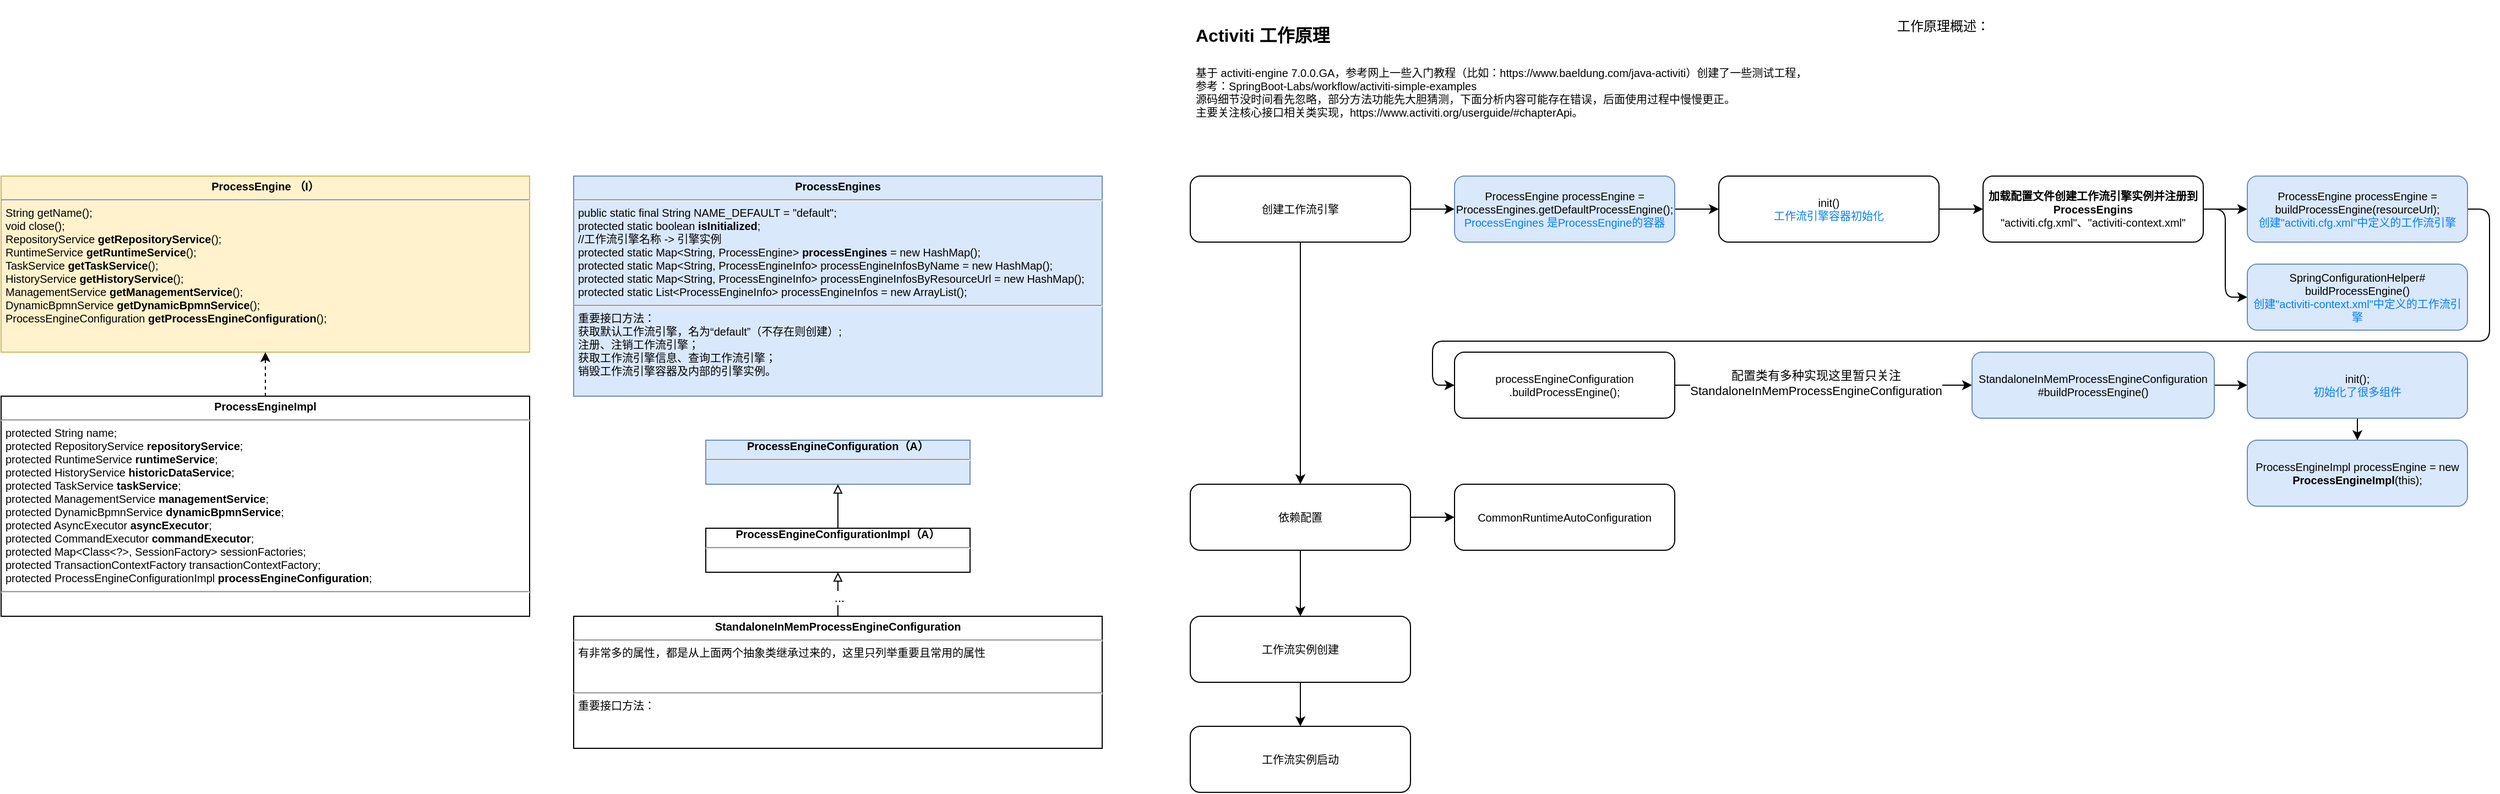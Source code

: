 <mxfile version="21.7.5" type="device" pages="2">
  <diagram name="第 1 页" id="4JMoBGyp9v3T4AjweXGR">
    <mxGraphModel dx="2563" dy="692" grid="1" gridSize="10" guides="1" tooltips="1" connect="1" arrows="1" fold="1" page="1" pageScale="1" pageWidth="827" pageHeight="1169" math="0" shadow="0">
      <root>
        <mxCell id="0" />
        <mxCell id="1" parent="0" />
        <mxCell id="nBw4Y6OI8DKpcdZ5Eplv-1" value="&lt;h1&gt;&lt;span style=&quot;font-size: 16px;&quot;&gt;Activiti 工作原理&lt;/span&gt;&lt;/h1&gt;&lt;p style=&quot;font-size: 10px;&quot;&gt;&lt;font style=&quot;font-size: 10px;&quot;&gt;基于 activiti-engine 7.0.0.GA，参考网上一些入门教程（比如：https://www.baeldung.com/java-activiti）创建了一些测试工程，&lt;br&gt;参考：SpringBoot-Labs/workflow/activiti-simple-examples&lt;br&gt;&lt;span style=&quot;background-color: initial;&quot;&gt;源码细节没时间看先忽略，部分方法功能先大胆猜测，下面分析内容可能存在错误，后面使用过程中慢慢更正。&lt;br&gt;&lt;/span&gt;&lt;/font&gt;主要关注核心接口相关类实现，https://www.activiti.org/userguide/#chapterApi&lt;span style=&quot;background-color: initial;&quot;&gt;。&lt;/span&gt;&lt;/p&gt;" style="text;html=1;strokeColor=none;fillColor=none;spacing=5;spacingTop=-20;whiteSpace=wrap;overflow=hidden;rounded=0;verticalAlign=top;" vertex="1" parent="1">
          <mxGeometry x="40" y="10" width="600" height="110" as="geometry" />
        </mxCell>
        <mxCell id="nBw4Y6OI8DKpcdZ5Eplv-4" value="" style="edgeStyle=orthogonalEdgeStyle;rounded=1;orthogonalLoop=1;jettySize=auto;html=1;fontSize=10;" edge="1" parent="1" source="nBw4Y6OI8DKpcdZ5Eplv-2" target="nBw4Y6OI8DKpcdZ5Eplv-3">
          <mxGeometry relative="1" as="geometry" />
        </mxCell>
        <mxCell id="nBw4Y6OI8DKpcdZ5Eplv-30" style="edgeStyle=orthogonalEdgeStyle;rounded=1;orthogonalLoop=1;jettySize=auto;html=1;exitX=0.5;exitY=1;exitDx=0;exitDy=0;fontSize=10;" edge="1" parent="1" source="nBw4Y6OI8DKpcdZ5Eplv-38" target="nBw4Y6OI8DKpcdZ5Eplv-29">
          <mxGeometry relative="1" as="geometry" />
        </mxCell>
        <mxCell id="nBw4Y6OI8DKpcdZ5Eplv-2" value="创建工作流引擎" style="rounded=1;whiteSpace=wrap;html=1;fontSize=10;" vertex="1" parent="1">
          <mxGeometry x="40" y="160" width="200" height="60" as="geometry" />
        </mxCell>
        <mxCell id="Y24drFMDoc7ggRzdU2q5-2" value="" style="edgeStyle=orthogonalEdgeStyle;rounded=1;orthogonalLoop=1;jettySize=auto;html=1;" edge="1" parent="1" source="nBw4Y6OI8DKpcdZ5Eplv-3" target="Y24drFMDoc7ggRzdU2q5-1">
          <mxGeometry relative="1" as="geometry" />
        </mxCell>
        <mxCell id="nBw4Y6OI8DKpcdZ5Eplv-3" value="ProcessEngine processEngine = ProcessEngines.getDefaultProcessEngine();&lt;br&gt;&lt;font color=&quot;#007fff&quot;&gt;ProcessEngines 是ProcessEngine的容器&lt;/font&gt;" style="rounded=1;whiteSpace=wrap;html=1;fontSize=10;fillColor=#dae8fc;strokeColor=#6c8ebf;" vertex="1" parent="1">
          <mxGeometry x="280" y="160" width="200" height="60" as="geometry" />
        </mxCell>
        <mxCell id="nBw4Y6OI8DKpcdZ5Eplv-14" value="工作原理概述：&lt;br&gt;" style="text;html=1;strokeColor=none;fillColor=none;align=left;verticalAlign=top;whiteSpace=wrap;rounded=0;" vertex="1" parent="1">
          <mxGeometry x="680" y="10" width="320" height="130" as="geometry" />
        </mxCell>
        <mxCell id="nBw4Y6OI8DKpcdZ5Eplv-15" value="&lt;p style=&quot;margin: 4px 0px 0px; text-align: center;&quot;&gt;&lt;b&gt;ProcessEngines&lt;/b&gt;&lt;br style=&quot;font-size: 10px;&quot;&gt;&lt;/p&gt;&lt;hr style=&quot;font-size: 10px;&quot;&gt;&lt;p style=&quot;margin: 0px 0px 0px 4px;&quot;&gt;public static final String NAME_DEFAULT = &quot;default&quot;;&lt;/p&gt;&lt;p style=&quot;margin: 0px 0px 0px 4px;&quot;&gt;protected static boolean &lt;b&gt;isInitialized&lt;/b&gt;;&lt;/p&gt;&lt;p style=&quot;margin: 0px 0px 0px 4px;&quot;&gt;//工作流引擎名称 -&amp;gt; 引擎实例&lt;/p&gt;&lt;p style=&quot;margin: 0px 0px 0px 4px;&quot;&gt;protected static Map&amp;lt;String, ProcessEngine&amp;gt; &lt;b&gt;processEngines&lt;/b&gt; = new HashMap();&lt;/p&gt;&lt;p style=&quot;margin: 0px 0px 0px 4px;&quot;&gt;protected static Map&amp;lt;String, ProcessEngineInfo&amp;gt; processEngineInfosByName = new HashMap();&lt;/p&gt;&lt;p style=&quot;margin: 0px 0px 0px 4px;&quot;&gt;protected static Map&amp;lt;String, ProcessEngineInfo&amp;gt; processEngineInfosByResourceUrl = new HashMap();&lt;/p&gt;&lt;p style=&quot;margin: 0px 0px 0px 4px;&quot;&gt;protected static List&amp;lt;ProcessEngineInfo&amp;gt; processEngineInfos = new ArrayList();&lt;/p&gt;&lt;hr style=&quot;font-size: 10px;&quot;&gt;&lt;p style=&quot;margin: 0px 0px 0px 4px; font-size: 10px;&quot;&gt;重要接口方法：&lt;/p&gt;&lt;p style=&quot;margin: 0px 0px 0px 4px; font-size: 10px;&quot;&gt;获取默认工作流引擎，名为“default”（不存在则创建）;&lt;/p&gt;&lt;p style=&quot;margin: 0px 0px 0px 4px; font-size: 10px;&quot;&gt;注册、注销工作流引擎；&lt;/p&gt;&lt;p style=&quot;margin: 0px 0px 0px 4px; font-size: 10px;&quot;&gt;获取工作流引擎信息、查询工作流引擎；&lt;/p&gt;&lt;p style=&quot;margin: 0px 0px 0px 4px; font-size: 10px;&quot;&gt;销毁工作流引擎容器及内部的引擎实例。&lt;/p&gt;" style="verticalAlign=top;align=left;overflow=fill;fontSize=10;fontFamily=Helvetica;html=1;whiteSpace=wrap;fillColor=#dae8fc;strokeColor=#6c8ebf;" vertex="1" parent="1">
          <mxGeometry x="-520" y="160" width="480" height="200" as="geometry" />
        </mxCell>
        <mxCell id="nBw4Y6OI8DKpcdZ5Eplv-32" value="" style="edgeStyle=orthogonalEdgeStyle;rounded=1;orthogonalLoop=1;jettySize=auto;html=1;fontSize=10;" edge="1" parent="1" source="nBw4Y6OI8DKpcdZ5Eplv-29" target="nBw4Y6OI8DKpcdZ5Eplv-31">
          <mxGeometry relative="1" as="geometry" />
        </mxCell>
        <mxCell id="nBw4Y6OI8DKpcdZ5Eplv-29" value="工作流实例创建" style="rounded=1;whiteSpace=wrap;html=1;fontSize=10;" vertex="1" parent="1">
          <mxGeometry x="40" y="560" width="200" height="60" as="geometry" />
        </mxCell>
        <mxCell id="nBw4Y6OI8DKpcdZ5Eplv-31" value="工作流实例启动" style="rounded=1;whiteSpace=wrap;html=1;fontSize=10;" vertex="1" parent="1">
          <mxGeometry x="40" y="660" width="200" height="60" as="geometry" />
        </mxCell>
        <mxCell id="nBw4Y6OI8DKpcdZ5Eplv-39" value="" style="edgeStyle=orthogonalEdgeStyle;rounded=1;orthogonalLoop=1;jettySize=auto;html=1;exitX=0.5;exitY=1;exitDx=0;exitDy=0;fontSize=10;" edge="1" parent="1" source="nBw4Y6OI8DKpcdZ5Eplv-2" target="nBw4Y6OI8DKpcdZ5Eplv-38">
          <mxGeometry relative="1" as="geometry">
            <mxPoint x="140" y="220" as="sourcePoint" />
            <mxPoint x="140" y="560" as="targetPoint" />
          </mxGeometry>
        </mxCell>
        <mxCell id="nBw4Y6OI8DKpcdZ5Eplv-41" value="" style="edgeStyle=orthogonalEdgeStyle;rounded=1;orthogonalLoop=1;jettySize=auto;html=1;fontSize=10;" edge="1" parent="1" source="nBw4Y6OI8DKpcdZ5Eplv-38" target="nBw4Y6OI8DKpcdZ5Eplv-40">
          <mxGeometry relative="1" as="geometry" />
        </mxCell>
        <mxCell id="nBw4Y6OI8DKpcdZ5Eplv-38" value="依赖配置" style="rounded=1;whiteSpace=wrap;html=1;fontSize=10;" vertex="1" parent="1">
          <mxGeometry x="40" y="440" width="200" height="60" as="geometry" />
        </mxCell>
        <mxCell id="nBw4Y6OI8DKpcdZ5Eplv-40" value="CommonRuntimeAutoConfiguration" style="rounded=1;whiteSpace=wrap;html=1;fontSize=10;" vertex="1" parent="1">
          <mxGeometry x="280" y="440" width="200" height="60" as="geometry" />
        </mxCell>
        <mxCell id="JoRYXo11--v7-uUJcfo4-2" value="" style="edgeStyle=orthogonalEdgeStyle;rounded=1;orthogonalLoop=1;jettySize=auto;html=1;" edge="1" parent="1" source="Y24drFMDoc7ggRzdU2q5-1" target="JoRYXo11--v7-uUJcfo4-1">
          <mxGeometry relative="1" as="geometry" />
        </mxCell>
        <mxCell id="Y24drFMDoc7ggRzdU2q5-1" value="init()&lt;br&gt;&lt;font color=&quot;#007fff&quot;&gt;工作流引擎容器初始化&lt;/font&gt;" style="rounded=1;whiteSpace=wrap;html=1;fontSize=10;" vertex="1" parent="1">
          <mxGeometry x="520" y="160" width="200" height="60" as="geometry" />
        </mxCell>
        <mxCell id="JoRYXo11--v7-uUJcfo4-4" value="" style="edgeStyle=orthogonalEdgeStyle;rounded=1;orthogonalLoop=1;jettySize=auto;html=1;" edge="1" parent="1" source="JoRYXo11--v7-uUJcfo4-1" target="JoRYXo11--v7-uUJcfo4-3">
          <mxGeometry relative="1" as="geometry" />
        </mxCell>
        <mxCell id="JoRYXo11--v7-uUJcfo4-7" style="edgeStyle=orthogonalEdgeStyle;rounded=1;orthogonalLoop=1;jettySize=auto;html=1;exitX=1;exitY=0.5;exitDx=0;exitDy=0;entryX=0;entryY=0.5;entryDx=0;entryDy=0;" edge="1" parent="1" source="JoRYXo11--v7-uUJcfo4-1" target="JoRYXo11--v7-uUJcfo4-5">
          <mxGeometry relative="1" as="geometry" />
        </mxCell>
        <mxCell id="JoRYXo11--v7-uUJcfo4-1" value="&lt;b&gt;加载配置文件创建工作流引擎实例并注册到ProcessEngins&lt;br&gt;&lt;/b&gt;&quot;activiti.cfg.xml&quot;、&quot;activiti-context.xml&quot;" style="rounded=1;whiteSpace=wrap;html=1;fontSize=10;" vertex="1" parent="1">
          <mxGeometry x="760" y="160" width="200" height="60" as="geometry" />
        </mxCell>
        <mxCell id="JoRYXo11--v7-uUJcfo4-10" style="edgeStyle=orthogonalEdgeStyle;rounded=1;orthogonalLoop=1;jettySize=auto;html=1;exitX=1;exitY=0.5;exitDx=0;exitDy=0;entryX=0;entryY=0.5;entryDx=0;entryDy=0;" edge="1" parent="1" source="JoRYXo11--v7-uUJcfo4-3" target="JoRYXo11--v7-uUJcfo4-9">
          <mxGeometry relative="1" as="geometry">
            <Array as="points">
              <mxPoint x="1220" y="190" />
              <mxPoint x="1220" y="310" />
              <mxPoint x="260" y="310" />
              <mxPoint x="260" y="350" />
            </Array>
          </mxGeometry>
        </mxCell>
        <mxCell id="JoRYXo11--v7-uUJcfo4-3" value="ProcessEngine processEngine = buildProcessEngine(resourceUrl);&lt;br&gt;&lt;font color=&quot;#007fff&quot;&gt;创建&quot;activiti.cfg.xml&quot;中定义的工作流引擎&lt;/font&gt;" style="rounded=1;whiteSpace=wrap;html=1;fontSize=10;fillColor=#dae8fc;strokeColor=#6c8ebf;" vertex="1" parent="1">
          <mxGeometry x="1000" y="160" width="200" height="60" as="geometry" />
        </mxCell>
        <mxCell id="JoRYXo11--v7-uUJcfo4-5" value="SpringConfigurationHelper#&lt;br&gt;buildProcessEngine()&lt;br&gt;&lt;font color=&quot;#007fff&quot;&gt;创建&quot;activiti-context.xml&quot;中定义的工作流引擎&lt;/font&gt;" style="rounded=1;whiteSpace=wrap;html=1;fontSize=10;fillColor=#dae8fc;strokeColor=#6c8ebf;" vertex="1" parent="1">
          <mxGeometry x="1000" y="240" width="200" height="60" as="geometry" />
        </mxCell>
        <mxCell id="JoRYXo11--v7-uUJcfo4-8" value="&lt;p style=&quot;margin: 4px 0px 0px; text-align: center;&quot;&gt;&lt;b&gt;ProcessEngine （I）&lt;/b&gt;&lt;br style=&quot;font-size: 10px;&quot;&gt;&lt;/p&gt;&lt;hr style=&quot;font-size: 10px;&quot;&gt;&lt;p style=&quot;margin: 0px 0px 0px 4px;&quot;&gt;&lt;/p&gt;&lt;p style=&quot;margin: 0px 0px 0px 4px;&quot;&gt;String getName();&lt;/p&gt;&lt;p style=&quot;margin: 0px 0px 0px 4px;&quot;&gt;void close();&lt;/p&gt;&lt;p style=&quot;margin: 0px 0px 0px 4px;&quot;&gt;RepositoryService &lt;b&gt;getRepositoryService&lt;/b&gt;();&lt;/p&gt;&lt;p style=&quot;margin: 0px 0px 0px 4px;&quot;&gt;RuntimeService &lt;b&gt;getRuntimeService&lt;/b&gt;();&lt;/p&gt;&lt;p style=&quot;margin: 0px 0px 0px 4px;&quot;&gt;TaskService &lt;b&gt;getTaskService&lt;/b&gt;();&lt;/p&gt;&lt;p style=&quot;margin: 0px 0px 0px 4px;&quot;&gt;HistoryService &lt;b&gt;getHistoryService&lt;/b&gt;();&lt;/p&gt;&lt;p style=&quot;margin: 0px 0px 0px 4px;&quot;&gt;ManagementService &lt;b&gt;getManagementService&lt;/b&gt;();&lt;/p&gt;&lt;p style=&quot;margin: 0px 0px 0px 4px;&quot;&gt;DynamicBpmnService &lt;b&gt;getDynamicBpmnService&lt;/b&gt;();&lt;/p&gt;&lt;p style=&quot;margin: 0px 0px 0px 4px;&quot;&gt;ProcessEngineConfiguration &lt;b&gt;getProcessEngineConfiguration&lt;/b&gt;();&lt;/p&gt;" style="verticalAlign=top;align=left;overflow=fill;fontSize=10;fontFamily=Helvetica;html=1;whiteSpace=wrap;fillColor=#fff2cc;strokeColor=#d6b656;" vertex="1" parent="1">
          <mxGeometry x="-1040" y="160" width="480" height="160" as="geometry" />
        </mxCell>
        <mxCell id="JoRYXo11--v7-uUJcfo4-17" value="" style="edgeStyle=orthogonalEdgeStyle;rounded=0;orthogonalLoop=1;jettySize=auto;html=1;" edge="1" parent="1" source="JoRYXo11--v7-uUJcfo4-9" target="JoRYXo11--v7-uUJcfo4-16">
          <mxGeometry relative="1" as="geometry" />
        </mxCell>
        <mxCell id="JoRYXo11--v7-uUJcfo4-18" value="配置类有多种实现这里暂只关注&lt;br&gt;StandaloneInMemProcessEngineConfiguration" style="edgeLabel;html=1;align=center;verticalAlign=middle;resizable=0;points=[];" vertex="1" connectable="0" parent="JoRYXo11--v7-uUJcfo4-17">
          <mxGeometry x="-0.053" y="2" relative="1" as="geometry">
            <mxPoint as="offset" />
          </mxGeometry>
        </mxCell>
        <mxCell id="JoRYXo11--v7-uUJcfo4-9" value="processEngineConfiguration&lt;br&gt;.buildProcessEngine();" style="rounded=1;whiteSpace=wrap;html=1;fontSize=10;" vertex="1" parent="1">
          <mxGeometry x="280" y="320" width="200" height="60" as="geometry" />
        </mxCell>
        <mxCell id="JoRYXo11--v7-uUJcfo4-14" value="" style="edgeStyle=orthogonalEdgeStyle;rounded=0;orthogonalLoop=1;jettySize=auto;html=1;" edge="1" parent="1" target="JoRYXo11--v7-uUJcfo4-13">
          <mxGeometry relative="1" as="geometry">
            <mxPoint x="740" y="380" as="sourcePoint" />
          </mxGeometry>
        </mxCell>
        <mxCell id="JoRYXo11--v7-uUJcfo4-15" value="&lt;div style=&quot;text-align: center;&quot;&gt;&lt;b&gt;ProcessEngineConfiguration&lt;/b&gt;&lt;b style=&quot;background-color: initial;&quot;&gt;（A）&lt;/b&gt;&lt;/div&gt;&lt;hr style=&quot;font-size: 10px;&quot;&gt;&lt;p style=&quot;margin: 0px 0px 0px 4px;&quot;&gt;&lt;/p&gt;&lt;p style=&quot;margin: 0px 0px 0px 4px; font-size: 10px;&quot;&gt;&lt;br style=&quot;font-size: 10px;&quot;&gt;&lt;/p&gt;" style="verticalAlign=top;align=left;overflow=fill;fontSize=10;fontFamily=Helvetica;html=1;whiteSpace=wrap;fillColor=#dae8fc;strokeColor=#6c8ebf;" vertex="1" parent="1">
          <mxGeometry x="-400" y="400" width="240" height="40" as="geometry" />
        </mxCell>
        <mxCell id="JoRYXo11--v7-uUJcfo4-25" value="" style="edgeStyle=orthogonalEdgeStyle;rounded=0;orthogonalLoop=1;jettySize=auto;html=1;" edge="1" parent="1" source="JoRYXo11--v7-uUJcfo4-16" target="JoRYXo11--v7-uUJcfo4-24">
          <mxGeometry relative="1" as="geometry" />
        </mxCell>
        <mxCell id="JoRYXo11--v7-uUJcfo4-16" value="StandaloneInMemProcessEngineConfiguration&lt;br&gt;#buildProcessEngine()" style="rounded=1;whiteSpace=wrap;html=1;fontSize=10;fillColor=#dae8fc;strokeColor=#6c8ebf;" vertex="1" parent="1">
          <mxGeometry x="750" y="320" width="220" height="60" as="geometry" />
        </mxCell>
        <mxCell id="JoRYXo11--v7-uUJcfo4-22" style="edgeStyle=orthogonalEdgeStyle;rounded=0;orthogonalLoop=1;jettySize=auto;html=1;exitX=0.5;exitY=0;exitDx=0;exitDy=0;entryX=0.5;entryY=1;entryDx=0;entryDy=0;endArrow=block;endFill=0;" edge="1" parent="1" source="JoRYXo11--v7-uUJcfo4-19" target="JoRYXo11--v7-uUJcfo4-15">
          <mxGeometry relative="1" as="geometry" />
        </mxCell>
        <mxCell id="JoRYXo11--v7-uUJcfo4-19" value="&lt;div style=&quot;text-align: center;&quot;&gt;&lt;b&gt;ProcessEngineConfigurationImpl&lt;/b&gt;&lt;b style=&quot;background-color: initial;&quot;&gt;（A）&lt;/b&gt;&lt;/div&gt;&lt;hr style=&quot;font-size: 10px;&quot;&gt;&lt;p style=&quot;margin: 0px 0px 0px 4px;&quot;&gt;&lt;/p&gt;&lt;p style=&quot;margin: 0px 0px 0px 4px; font-size: 10px;&quot;&gt;&lt;br style=&quot;font-size: 10px;&quot;&gt;&lt;/p&gt;" style="verticalAlign=top;align=left;overflow=fill;fontSize=10;fontFamily=Helvetica;html=1;whiteSpace=wrap;" vertex="1" parent="1">
          <mxGeometry x="-400" y="480" width="240" height="40" as="geometry" />
        </mxCell>
        <mxCell id="JoRYXo11--v7-uUJcfo4-21" style="edgeStyle=orthogonalEdgeStyle;rounded=0;orthogonalLoop=1;jettySize=auto;html=1;exitX=0.5;exitY=0;exitDx=0;exitDy=0;entryX=0.5;entryY=1;entryDx=0;entryDy=0;endArrow=block;endFill=0;" edge="1" parent="1" source="JoRYXo11--v7-uUJcfo4-20" target="JoRYXo11--v7-uUJcfo4-19">
          <mxGeometry relative="1" as="geometry" />
        </mxCell>
        <mxCell id="JoRYXo11--v7-uUJcfo4-23" value="..." style="edgeLabel;html=1;align=center;verticalAlign=middle;resizable=0;points=[];" vertex="1" connectable="0" parent="JoRYXo11--v7-uUJcfo4-21">
          <mxGeometry x="-0.118" y="-1" relative="1" as="geometry">
            <mxPoint as="offset" />
          </mxGeometry>
        </mxCell>
        <mxCell id="JoRYXo11--v7-uUJcfo4-20" value="&lt;p style=&quot;margin: 4px 0px 0px; text-align: center;&quot;&gt;&lt;b&gt;StandaloneInMemProcessEngineConfiguration&lt;/b&gt;&lt;br style=&quot;font-size: 10px;&quot;&gt;&lt;/p&gt;&lt;hr style=&quot;font-size: 10px;&quot;&gt;&lt;p style=&quot;margin: 0px 0px 0px 4px;&quot;&gt;有非常多的属性，都是从上面两个抽象类继承过来的，这里只列举重要且常用的属性&lt;/p&gt;&lt;p style=&quot;margin: 0px 0px 0px 4px;&quot;&gt;&lt;br&gt;&lt;/p&gt;&lt;p style=&quot;margin: 0px 0px 0px 4px;&quot;&gt;&lt;br&gt;&lt;/p&gt;&lt;hr style=&quot;font-size: 10px;&quot;&gt;&lt;p style=&quot;margin: 0px 0px 0px 4px; font-size: 10px;&quot;&gt;重要接口方法：&lt;/p&gt;&lt;p style=&quot;margin: 0px 0px 0px 4px; font-size: 10px;&quot;&gt;&lt;br&gt;&lt;/p&gt;" style="verticalAlign=top;align=left;overflow=fill;fontSize=10;fontFamily=Helvetica;html=1;whiteSpace=wrap;" vertex="1" parent="1">
          <mxGeometry x="-520" y="560" width="480" height="120" as="geometry" />
        </mxCell>
        <mxCell id="JoRYXo11--v7-uUJcfo4-27" value="" style="edgeStyle=orthogonalEdgeStyle;rounded=0;orthogonalLoop=1;jettySize=auto;html=1;" edge="1" parent="1" source="JoRYXo11--v7-uUJcfo4-24" target="JoRYXo11--v7-uUJcfo4-26">
          <mxGeometry relative="1" as="geometry" />
        </mxCell>
        <mxCell id="JoRYXo11--v7-uUJcfo4-24" value="init();&lt;br&gt;&lt;font color=&quot;#007fff&quot;&gt;初始化了很多组件&lt;/font&gt;" style="rounded=1;whiteSpace=wrap;html=1;fontSize=10;fillColor=#dae8fc;strokeColor=#6c8ebf;" vertex="1" parent="1">
          <mxGeometry x="1000" y="320" width="200" height="60" as="geometry" />
        </mxCell>
        <mxCell id="JoRYXo11--v7-uUJcfo4-26" value="ProcessEngineImpl processEngine = new &lt;b&gt;ProcessEngineImpl&lt;/b&gt;(this);" style="rounded=1;whiteSpace=wrap;html=1;fontSize=10;fillColor=#dae8fc;strokeColor=#6c8ebf;" vertex="1" parent="1">
          <mxGeometry x="1000" y="400" width="200" height="60" as="geometry" />
        </mxCell>
        <mxCell id="JoRYXo11--v7-uUJcfo4-30" style="edgeStyle=orthogonalEdgeStyle;rounded=0;orthogonalLoop=1;jettySize=auto;html=1;exitX=0.5;exitY=0;exitDx=0;exitDy=0;entryX=0.5;entryY=1;entryDx=0;entryDy=0;dashed=1;" edge="1" parent="1" source="JoRYXo11--v7-uUJcfo4-29" target="JoRYXo11--v7-uUJcfo4-8">
          <mxGeometry relative="1" as="geometry" />
        </mxCell>
        <mxCell id="JoRYXo11--v7-uUJcfo4-29" value="&lt;p style=&quot;margin: 4px 0px 0px; text-align: center;&quot;&gt;&lt;b&gt;ProcessEngineImpl&lt;/b&gt;&lt;br style=&quot;font-size: 10px;&quot;&gt;&lt;/p&gt;&lt;hr style=&quot;font-size: 10px;&quot;&gt;&lt;p style=&quot;margin: 0px 0px 0px 4px;&quot;&gt;protected String name;&lt;/p&gt;&lt;p style=&quot;margin: 0px 0px 0px 4px;&quot;&gt;protected RepositoryService &lt;b&gt;repositoryService&lt;/b&gt;;&lt;/p&gt;&lt;p style=&quot;margin: 0px 0px 0px 4px;&quot;&gt;protected RuntimeService &lt;b&gt;runtimeService&lt;/b&gt;;&lt;/p&gt;&lt;p style=&quot;margin: 0px 0px 0px 4px;&quot;&gt;protected HistoryService &lt;b&gt;historicDataService&lt;/b&gt;;&lt;/p&gt;&lt;p style=&quot;margin: 0px 0px 0px 4px;&quot;&gt;protected TaskService &lt;b&gt;taskService&lt;/b&gt;;&lt;/p&gt;&lt;p style=&quot;margin: 0px 0px 0px 4px;&quot;&gt;protected ManagementService &lt;b&gt;managementService&lt;/b&gt;;&lt;/p&gt;&lt;p style=&quot;margin: 0px 0px 0px 4px;&quot;&gt;protected DynamicBpmnService &lt;b&gt;dynamicBpmnService&lt;/b&gt;;&lt;/p&gt;&lt;p style=&quot;margin: 0px 0px 0px 4px;&quot;&gt;protected AsyncExecutor &lt;b&gt;asyncExecutor&lt;/b&gt;;&lt;/p&gt;&lt;p style=&quot;margin: 0px 0px 0px 4px;&quot;&gt;protected CommandExecutor &lt;b&gt;commandExecutor&lt;/b&gt;;&lt;/p&gt;&lt;p style=&quot;margin: 0px 0px 0px 4px;&quot;&gt;protected Map&amp;lt;Class&amp;lt;?&amp;gt;, SessionFactory&amp;gt; sessionFactories;&lt;/p&gt;&lt;p style=&quot;margin: 0px 0px 0px 4px;&quot;&gt;protected TransactionContextFactory transactionContextFactory;&lt;/p&gt;&lt;p style=&quot;margin: 0px 0px 0px 4px;&quot;&gt;protected ProcessEngineConfigurationImpl &lt;b&gt;processEngineConfiguration&lt;/b&gt;;&lt;/p&gt;&lt;hr style=&quot;font-size: 10px;&quot;&gt;&lt;p style=&quot;margin: 0px 0px 0px 4px; font-size: 10px;&quot;&gt;&lt;br&gt;&lt;/p&gt;" style="verticalAlign=top;align=left;overflow=fill;fontSize=10;fontFamily=Helvetica;html=1;whiteSpace=wrap;" vertex="1" parent="1">
          <mxGeometry x="-1040" y="360" width="480" height="200" as="geometry" />
        </mxCell>
      </root>
    </mxGraphModel>
  </diagram>
  <diagram id="h2iQ7ISkH6K3LxmfOnTO" name="第 2 页">
    <mxGraphModel dx="1781" dy="727" grid="1" gridSize="10" guides="1" tooltips="1" connect="1" arrows="1" fold="1" page="1" pageScale="1" pageWidth="827" pageHeight="1169" math="0" shadow="0">
      <root>
        <mxCell id="0" />
        <mxCell id="1" parent="0" />
        <mxCell id="rb6MAtKawsLbe7v6Iaic-1" value="&lt;h1&gt;&lt;span style=&quot;font-size: 16px;&quot;&gt;Activiti SpringBoot 工作原理&lt;/span&gt;&lt;/h1&gt;&lt;p style=&quot;&quot;&gt;&lt;font style=&quot;font-size: 12px;&quot;&gt;基于 activiti-spring-boot-starter 7.0.0.GA，以官方示例activiti-api-basic-process-example为例分析工作原理。&lt;br&gt;&lt;span style=&quot;background-color: initial;&quot;&gt;没时间细看，先忽略细节，下面分析内容可能存在错误，后面使用过程中慢慢更正。&lt;br&gt;&lt;/span&gt;&lt;/font&gt;主要关注核心接口相关类实现，https://www.activiti.org/userguide/#chapterApi&lt;span style=&quot;background-color: initial;&quot;&gt;。&lt;/span&gt;&lt;/p&gt;" style="text;html=1;strokeColor=none;fillColor=none;spacing=5;spacingTop=-20;whiteSpace=wrap;overflow=hidden;rounded=0;verticalAlign=top;" vertex="1" parent="1">
          <mxGeometry x="40" y="10" width="600" height="110" as="geometry" />
        </mxCell>
        <mxCell id="rb6MAtKawsLbe7v6Iaic-2" value="" style="edgeStyle=orthogonalEdgeStyle;rounded=1;orthogonalLoop=1;jettySize=auto;html=1;fontSize=10;" edge="1" parent="1" source="rb6MAtKawsLbe7v6Iaic-4" target="rb6MAtKawsLbe7v6Iaic-10">
          <mxGeometry relative="1" as="geometry" />
        </mxCell>
        <mxCell id="rb6MAtKawsLbe7v6Iaic-3" style="edgeStyle=orthogonalEdgeStyle;rounded=1;orthogonalLoop=1;jettySize=auto;html=1;exitX=0.5;exitY=1;exitDx=0;exitDy=0;" edge="1" parent="1" source="rb6MAtKawsLbe7v6Iaic-24" target="rb6MAtKawsLbe7v6Iaic-18">
          <mxGeometry relative="1" as="geometry" />
        </mxCell>
        <mxCell id="rb6MAtKawsLbe7v6Iaic-4" value="自动配置&lt;br style=&quot;font-size: 10px;&quot;&gt;spring.factories" style="rounded=1;whiteSpace=wrap;html=1;fontSize=10;" vertex="1" parent="1">
          <mxGeometry x="40" y="160" width="200" height="60" as="geometry" />
        </mxCell>
        <mxCell id="rb6MAtKawsLbe7v6Iaic-5" style="edgeStyle=orthogonalEdgeStyle;rounded=1;orthogonalLoop=1;jettySize=auto;html=1;exitX=1;exitY=0.5;exitDx=0;exitDy=0;entryX=0;entryY=0.5;entryDx=0;entryDy=0;fontSize=10;" edge="1" parent="1" source="rb6MAtKawsLbe7v6Iaic-10" target="rb6MAtKawsLbe7v6Iaic-12">
          <mxGeometry relative="1" as="geometry">
            <Array as="points">
              <mxPoint x="500" y="190" />
              <mxPoint x="500" y="240" />
              <mxPoint x="270" y="240" />
              <mxPoint x="270" y="390" />
            </Array>
          </mxGeometry>
        </mxCell>
        <mxCell id="rb6MAtKawsLbe7v6Iaic-6" value="&lt;font color=&quot;#007fff&quot; style=&quot;font-size: 10px;&quot;&gt;@AutoConfigureAfter&lt;/font&gt;" style="edgeLabel;html=1;align=center;verticalAlign=middle;resizable=0;points=[];fontSize=10;" vertex="1" connectable="0" parent="rb6MAtKawsLbe7v6Iaic-5">
          <mxGeometry x="-0.3" y="1" relative="1" as="geometry">
            <mxPoint x="-23" y="-1" as="offset" />
          </mxGeometry>
        </mxCell>
        <mxCell id="rb6MAtKawsLbe7v6Iaic-7" style="edgeStyle=orthogonalEdgeStyle;rounded=1;orthogonalLoop=1;jettySize=auto;html=1;exitX=1;exitY=0.5;exitDx=0;exitDy=0;entryX=0;entryY=0.5;entryDx=0;entryDy=0;" edge="1" parent="1" source="rb6MAtKawsLbe7v6Iaic-10" target="rb6MAtKawsLbe7v6Iaic-11">
          <mxGeometry relative="1" as="geometry">
            <Array as="points">
              <mxPoint x="500" y="190" />
              <mxPoint x="500" y="240" />
              <mxPoint x="270" y="240" />
              <mxPoint x="270" y="310" />
            </Array>
          </mxGeometry>
        </mxCell>
        <mxCell id="rb6MAtKawsLbe7v6Iaic-8" style="edgeStyle=orthogonalEdgeStyle;rounded=1;orthogonalLoop=1;jettySize=auto;html=1;exitX=1;exitY=0.5;exitDx=0;exitDy=0;entryX=0;entryY=0.5;entryDx=0;entryDy=0;" edge="1" parent="1" source="rb6MAtKawsLbe7v6Iaic-10" target="rb6MAtKawsLbe7v6Iaic-16">
          <mxGeometry relative="1" as="geometry" />
        </mxCell>
        <mxCell id="rb6MAtKawsLbe7v6Iaic-9" style="edgeStyle=orthogonalEdgeStyle;rounded=1;orthogonalLoop=1;jettySize=auto;html=1;exitX=1;exitY=0.5;exitDx=0;exitDy=0;" edge="1" parent="1" source="rb6MAtKawsLbe7v6Iaic-10" target="rb6MAtKawsLbe7v6Iaic-21">
          <mxGeometry relative="1" as="geometry">
            <Array as="points">
              <mxPoint x="520" y="190" />
              <mxPoint x="520" y="260" />
            </Array>
          </mxGeometry>
        </mxCell>
        <mxCell id="rb6MAtKawsLbe7v6Iaic-10" value="ProcessEngineAutoConfiguration" style="rounded=1;whiteSpace=wrap;html=1;fontSize=10;fillColor=#dae8fc;strokeColor=#6c8ebf;" vertex="1" parent="1">
          <mxGeometry x="280" y="160" width="200" height="60" as="geometry" />
        </mxCell>
        <mxCell id="rb6MAtKawsLbe7v6Iaic-11" value="DataSourceAutoConfiguration&lt;br&gt;&lt;font color=&quot;#007fff&quot;&gt;数据源配置&lt;/font&gt;" style="rounded=1;whiteSpace=wrap;html=1;fontSize=10;fillColor=#dae8fc;strokeColor=#6c8ebf;" vertex="1" parent="1">
          <mxGeometry x="280" y="280" width="200" height="60" as="geometry" />
        </mxCell>
        <mxCell id="rb6MAtKawsLbe7v6Iaic-12" value="TaskExecutionAutoConfiguration&lt;br&gt;&lt;font color=&quot;#007fff&quot;&gt;线程池配置&lt;/font&gt;" style="rounded=1;whiteSpace=wrap;html=1;fontSize=10;fillColor=#dae8fc;strokeColor=#6c8ebf;" vertex="1" parent="1">
          <mxGeometry x="280" y="360" width="200" height="60" as="geometry" />
        </mxCell>
        <mxCell id="rb6MAtKawsLbe7v6Iaic-13" value="&lt;font color=&quot;#007fff&quot;&gt;//&lt;/font&gt;&lt;br&gt;&lt;b&gt;SpringProcessEngineConfiguration&lt;/b&gt; springProcessEngineConfiguration&lt;br&gt;&lt;font color=&quot;#007fff&quot;&gt;//工作流定义资源Finder&lt;br&gt;&lt;/font&gt;&lt;b&gt;ProcessDefinitionResourceFinder&lt;/b&gt; processDefinitionResourceFinder&amp;nbsp;&lt;br&gt;&lt;b&gt;ProcessDeployedEventProducer&lt;/b&gt; processDeployedEventProducer&lt;br&gt;&lt;b&gt;SpringAsyncExecutor&lt;/b&gt; springAsyncExecutor&lt;br&gt;&lt;b&gt;SpringRejectedJobsHandler&lt;/b&gt; springRejectedJobsHandler&lt;br&gt;&lt;b&gt;ProcessEngineFactoryBean&lt;/b&gt; processEngine&lt;br&gt;&lt;b&gt;RuntimeService&lt;/b&gt; runtimeServiceBean&lt;br&gt;&lt;b&gt;RepositoryService&lt;/b&gt; repositoryServiceBean&lt;br&gt;&lt;b&gt;TaskService&lt;/b&gt; taskServiceBean&lt;br&gt;&lt;b&gt;HistoryService&lt;/b&gt; historyServiceBean&lt;br&gt;&lt;b&gt;ManagementService&lt;/b&gt; managementServiceBeanBean&lt;br&gt;&lt;b&gt;TaskExecutor&lt;/b&gt; taskExecutor&lt;br&gt;&lt;b&gt;ntegrationContextManager&lt;/b&gt; integrationContextManagerBean&lt;br&gt;&lt;b&gt;IntegrationContextService&lt;/b&gt; integrationContextServiceBean" style="rounded=1;whiteSpace=wrap;html=1;fontSize=10;align=left;arcSize=4;verticalAlign=top;" vertex="1" parent="1">
          <mxGeometry x="800" y="160" width="440" height="200" as="geometry" />
        </mxCell>
        <mxCell id="rb6MAtKawsLbe7v6Iaic-14" value="工作原理概述：&lt;br&gt;" style="text;html=1;strokeColor=none;fillColor=none;align=left;verticalAlign=top;whiteSpace=wrap;rounded=0;" vertex="1" parent="1">
          <mxGeometry x="680" y="10" width="320" height="130" as="geometry" />
        </mxCell>
        <mxCell id="rb6MAtKawsLbe7v6Iaic-15" value="&lt;p style=&quot;margin: 4px 0px 0px; text-align: center; font-size: 10px;&quot;&gt;&lt;b style=&quot;font-size: 10px;&quot;&gt;SpringProcessEngineConfiguration&lt;/b&gt;&lt;br style=&quot;font-size: 10px;&quot;&gt;&lt;/p&gt;&lt;hr style=&quot;font-size: 10px;&quot;&gt;&lt;p style=&quot;margin: 0px 0px 0px 4px; font-size: 10px;&quot;&gt;protected PlatformTransactionManager &lt;b style=&quot;font-size: 10px;&quot;&gt;transactionManager&lt;/b&gt;;&lt;/p&gt;&lt;p style=&quot;margin: 0px 0px 0px 4px; font-size: 10px;&quot;&gt;protected String deploymentName = &quot;SpringAutoDeployment&quot;;&lt;/p&gt;&lt;p style=&quot;margin: 0px 0px 0px 4px; font-size: 10px;&quot;&gt;protected Resource[] &lt;b style=&quot;font-size: 10px;&quot;&gt;deploymentResources&lt;/b&gt; = new Resource[0];&lt;/p&gt;&lt;p style=&quot;margin: 0px 0px 0px 4px; font-size: 10px;&quot;&gt;protected String deploymentMode = &quot;default&quot;;&lt;/p&gt;&lt;p style=&quot;margin: 0px 0px 0px 4px; font-size: 10px;&quot;&gt;protected ApplicationContext applicationContext;&lt;/p&gt;&lt;p style=&quot;margin: 0px 0px 0px 4px; font-size: 10px;&quot;&gt;protected Integer transactionSynchronizationAdapterOrder = null;&lt;/p&gt;&lt;p style=&quot;margin: 0px 0px 0px 4px; font-size: 10px;&quot;&gt;private Collection&amp;lt;AutoDeploymentStrategy&amp;gt; &lt;b style=&quot;font-size: 10px;&quot;&gt;deploymentStrategies&lt;/b&gt; = new ArrayList();&lt;/p&gt;&lt;div style=&quot;font-size: 10px;&quot;&gt;&lt;br style=&quot;font-size: 10px;&quot;&gt;&lt;/div&gt;&lt;hr style=&quot;font-size: 10px;&quot;&gt;&lt;p style=&quot;margin: 0px 0px 0px 4px; font-size: 10px;&quot;&gt;&lt;br style=&quot;font-size: 10px;&quot;&gt;&lt;/p&gt;" style="verticalAlign=top;align=left;overflow=fill;fontSize=10;fontFamily=Helvetica;html=1;whiteSpace=wrap;" vertex="1" parent="1">
          <mxGeometry x="-520" y="160" width="480" height="200" as="geometry" />
        </mxCell>
        <mxCell id="rb6MAtKawsLbe7v6Iaic-16" value="@EnableConfigurationProperties({&lt;br&gt;&lt;b&gt;ActivitiProperties&lt;/b&gt;.class})" style="rounded=1;whiteSpace=wrap;html=1;fontSize=10;" vertex="1" parent="1">
          <mxGeometry x="560" y="360" width="200" height="60" as="geometry" />
        </mxCell>
        <mxCell id="rb6MAtKawsLbe7v6Iaic-17" value="" style="edgeStyle=orthogonalEdgeStyle;rounded=1;orthogonalLoop=1;jettySize=auto;html=1;" edge="1" parent="1" source="rb6MAtKawsLbe7v6Iaic-18" target="rb6MAtKawsLbe7v6Iaic-19">
          <mxGeometry relative="1" as="geometry" />
        </mxCell>
        <mxCell id="rb6MAtKawsLbe7v6Iaic-18" value="工作流实例创建" style="rounded=1;whiteSpace=wrap;html=1;fontSize=10;" vertex="1" parent="1">
          <mxGeometry x="40" y="560" width="200" height="60" as="geometry" />
        </mxCell>
        <mxCell id="rb6MAtKawsLbe7v6Iaic-19" value="工作流实例启动" style="rounded=1;whiteSpace=wrap;html=1;fontSize=10;" vertex="1" parent="1">
          <mxGeometry x="40" y="660" width="200" height="60" as="geometry" />
        </mxCell>
        <mxCell id="rb6MAtKawsLbe7v6Iaic-20" style="edgeStyle=orthogonalEdgeStyle;rounded=1;orthogonalLoop=1;jettySize=auto;html=1;exitX=1;exitY=0.5;exitDx=0;exitDy=0;" edge="1" parent="1" source="rb6MAtKawsLbe7v6Iaic-21" target="rb6MAtKawsLbe7v6Iaic-13">
          <mxGeometry relative="1" as="geometry" />
        </mxCell>
        <mxCell id="rb6MAtKawsLbe7v6Iaic-21" value="Bean实例&lt;br&gt;&lt;font color=&quot;#007fff&quot;&gt;可以看到自动配置阶段将Activiti的组件都创建好了&lt;/font&gt;" style="rounded=1;whiteSpace=wrap;html=1;fontSize=10;" vertex="1" parent="1">
          <mxGeometry x="560" y="230" width="200" height="60" as="geometry" />
        </mxCell>
        <mxCell id="rb6MAtKawsLbe7v6Iaic-22" value="" style="edgeStyle=orthogonalEdgeStyle;rounded=1;orthogonalLoop=1;jettySize=auto;html=1;exitX=0.5;exitY=1;exitDx=0;exitDy=0;" edge="1" parent="1" source="rb6MAtKawsLbe7v6Iaic-4" target="rb6MAtKawsLbe7v6Iaic-24">
          <mxGeometry relative="1" as="geometry">
            <mxPoint x="140" y="220" as="sourcePoint" />
            <mxPoint x="140" y="560" as="targetPoint" />
          </mxGeometry>
        </mxCell>
        <mxCell id="rb6MAtKawsLbe7v6Iaic-23" value="" style="edgeStyle=orthogonalEdgeStyle;rounded=0;orthogonalLoop=1;jettySize=auto;html=1;" edge="1" parent="1" source="rb6MAtKawsLbe7v6Iaic-24" target="rb6MAtKawsLbe7v6Iaic-25">
          <mxGeometry relative="1" as="geometry" />
        </mxCell>
        <mxCell id="rb6MAtKawsLbe7v6Iaic-24" value="依赖配置" style="rounded=1;whiteSpace=wrap;html=1;fontSize=10;" vertex="1" parent="1">
          <mxGeometry x="40" y="440" width="200" height="60" as="geometry" />
        </mxCell>
        <mxCell id="rb6MAtKawsLbe7v6Iaic-25" value="CommonRuntimeAutoConfiguration" style="rounded=1;whiteSpace=wrap;html=1;fontSize=10;" vertex="1" parent="1">
          <mxGeometry x="280" y="440" width="200" height="60" as="geometry" />
        </mxCell>
      </root>
    </mxGraphModel>
  </diagram>
</mxfile>
